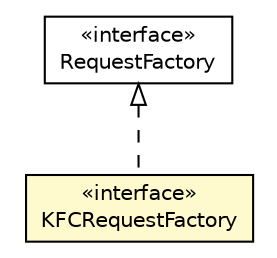#!/usr/local/bin/dot
#
# Class diagram 
# Generated by UMLGraph version 5.4 (http://www.umlgraph.org/)
#

digraph G {
	edge [fontname="Helvetica",fontsize=10,labelfontname="Helvetica",labelfontsize=10];
	node [fontname="Helvetica",fontsize=10,shape=plaintext];
	nodesep=0.25;
	ranksep=0.5;
	// hu.sch.kfc.client.request.KFCRequestFactory
	c6359 [label=<<table title="hu.sch.kfc.client.request.KFCRequestFactory" border="0" cellborder="1" cellspacing="0" cellpadding="2" port="p" bgcolor="lemonChiffon" href="./KFCRequestFactory.html">
		<tr><td><table border="0" cellspacing="0" cellpadding="1">
<tr><td align="center" balign="center"> &#171;interface&#187; </td></tr>
<tr><td align="center" balign="center"> KFCRequestFactory </td></tr>
		</table></td></tr>
		</table>>, URL="./KFCRequestFactory.html", fontname="Helvetica", fontcolor="black", fontsize=10.0];
	//hu.sch.kfc.client.request.KFCRequestFactory implements com.google.gwt.requestfactory.shared.RequestFactory
	c6433:p -> c6359:p [dir=back,arrowtail=empty,style=dashed];
	// com.google.gwt.requestfactory.shared.RequestFactory
	c6433 [label=<<table title="com.google.gwt.requestfactory.shared.RequestFactory" border="0" cellborder="1" cellspacing="0" cellpadding="2" port="p">
		<tr><td><table border="0" cellspacing="0" cellpadding="1">
<tr><td align="center" balign="center"> &#171;interface&#187; </td></tr>
<tr><td align="center" balign="center"> RequestFactory </td></tr>
		</table></td></tr>
		</table>>, URL="null", fontname="Helvetica", fontcolor="black", fontsize=10.0];
}

